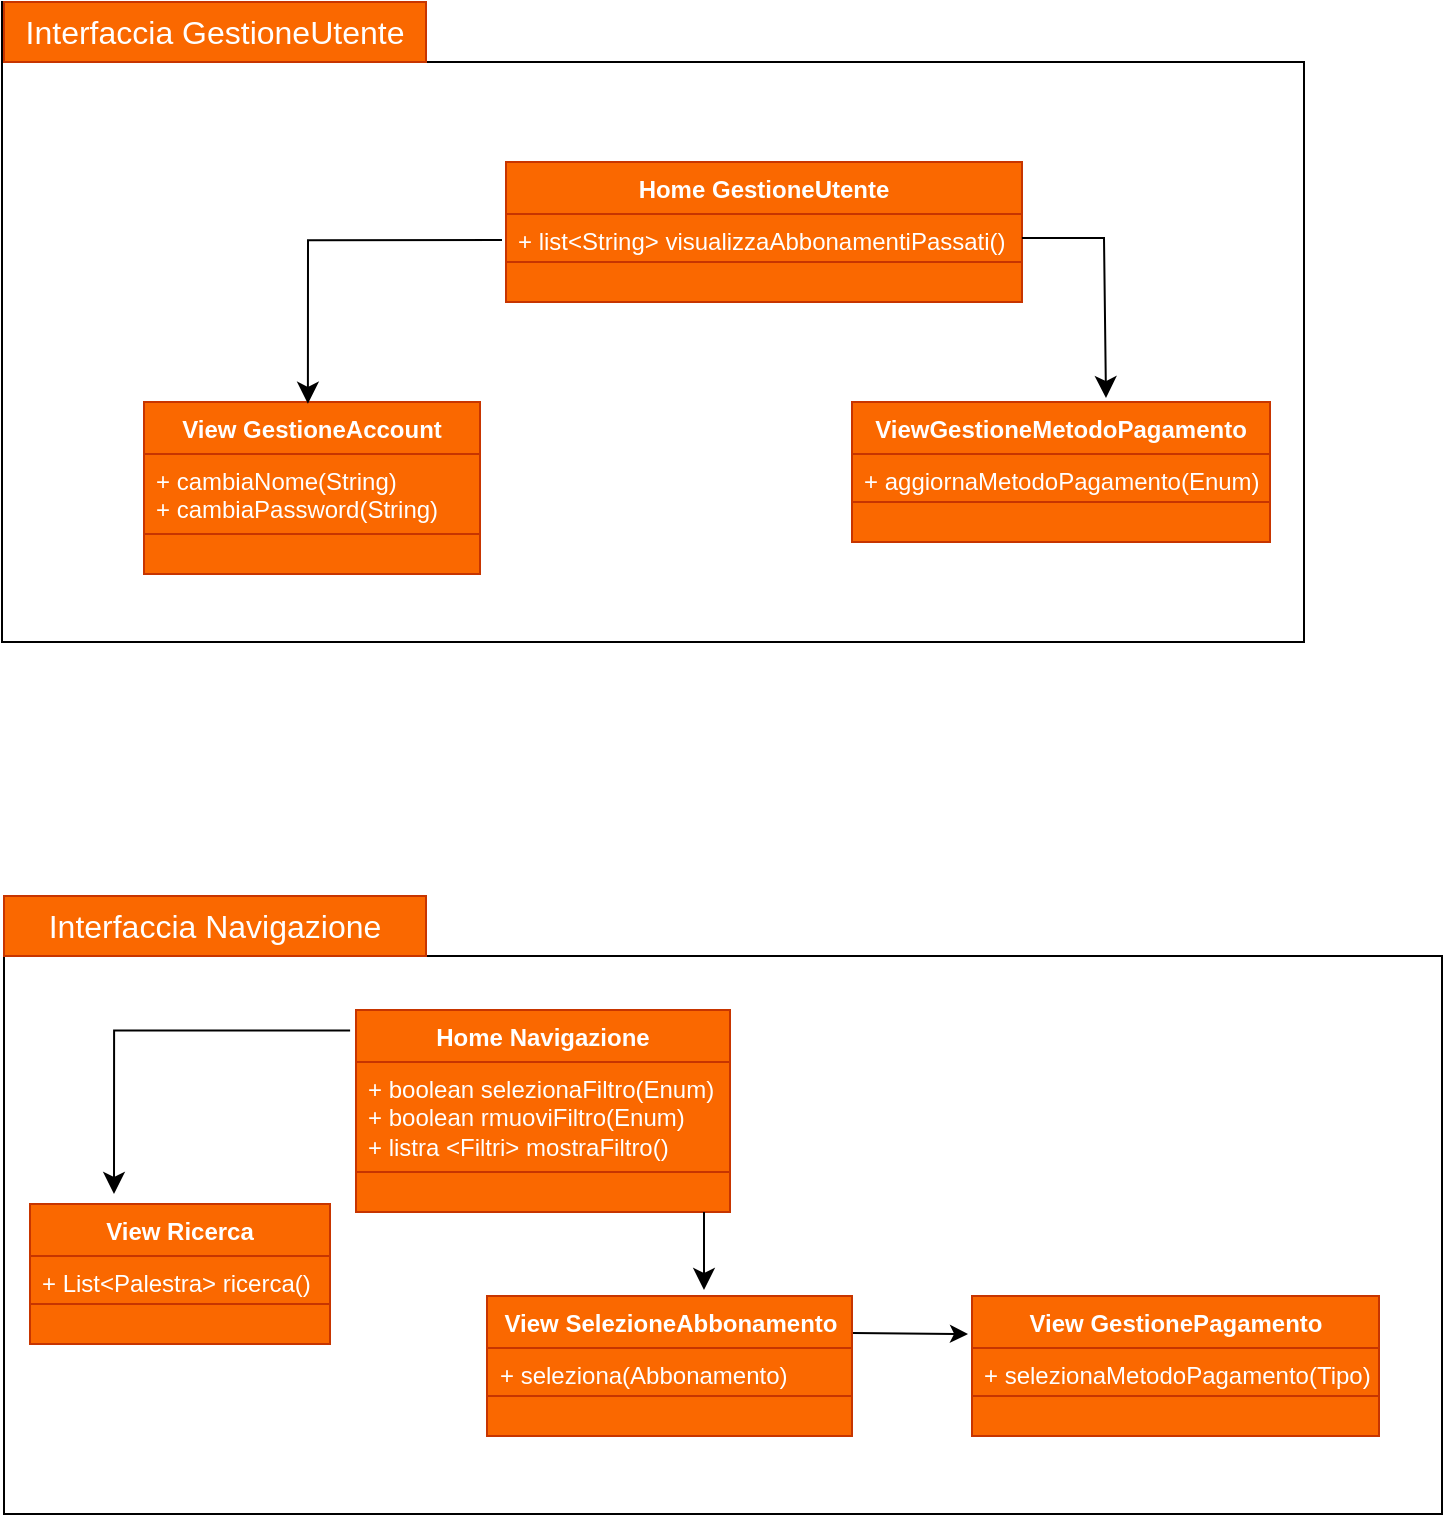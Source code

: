 <mxfile version="24.5.4" type="github">
  <diagram name="Pagina-1" id="o3CgOY3ZWr0jzI76rR7m">
    <mxGraphModel dx="651" dy="809" grid="0" gridSize="10" guides="1" tooltips="1" connect="1" arrows="1" fold="1" page="0" pageScale="1" pageWidth="827" pageHeight="1169" math="0" shadow="0">
      <root>
        <mxCell id="0" />
        <mxCell id="1" parent="0" />
        <mxCell id="HK-nCiQKvHDhyFePVv0y-1" value="" style="shape=folder;fontStyle=1;spacingTop=10;tabWidth=210;tabHeight=30;tabPosition=left;html=1;whiteSpace=wrap;" vertex="1" parent="1">
          <mxGeometry x="19" y="230" width="651" height="320" as="geometry" />
        </mxCell>
        <mxCell id="HK-nCiQKvHDhyFePVv0y-2" value="&lt;font color=&quot;#ffffff&quot;&gt;Interfaccia GestioneUtente&lt;/font&gt;" style="text;strokeColor=#C73500;fillColor=#fa6800;html=1;align=center;verticalAlign=middle;whiteSpace=wrap;rounded=0;fontSize=16;fontColor=#000000;" vertex="1" parent="1">
          <mxGeometry x="20" y="230" width="211" height="30" as="geometry" />
        </mxCell>
        <mxCell id="HK-nCiQKvHDhyFePVv0y-3" style="edgeStyle=none;curved=1;rounded=0;orthogonalLoop=1;jettySize=auto;html=1;exitX=0.5;exitY=0;exitDx=0;exitDy=0;fontSize=12;startSize=8;endSize=8;" edge="1" parent="1">
          <mxGeometry relative="1" as="geometry">
            <mxPoint x="434" y="314" as="sourcePoint" />
            <mxPoint x="434" y="314" as="targetPoint" />
          </mxGeometry>
        </mxCell>
        <mxCell id="HK-nCiQKvHDhyFePVv0y-4" value="&lt;font color=&quot;#ffffff&quot;&gt;View GestioneAccount&lt;br&gt;&lt;/font&gt;" style="swimlane;fontStyle=1;align=center;verticalAlign=top;childLayout=stackLayout;horizontal=1;startSize=26;horizontalStack=0;resizeParent=1;resizeParentMax=0;resizeLast=0;collapsible=1;marginBottom=0;whiteSpace=wrap;html=1;fillColor=#fa6800;fontColor=#000000;strokeColor=#C73500;" vertex="1" parent="1">
          <mxGeometry x="90" y="430" width="168" height="86" as="geometry" />
        </mxCell>
        <mxCell id="HK-nCiQKvHDhyFePVv0y-5" value="&lt;font color=&quot;#ffffff&quot;&gt;+ cambiaNome(String)&lt;/font&gt;&lt;div&gt;&lt;font color=&quot;#ffffff&quot;&gt;+ cambiaPassword(String)&lt;/font&gt;&lt;/div&gt;" style="text;strokeColor=#C73500;fillColor=#fa6800;align=left;verticalAlign=top;spacingLeft=4;spacingRight=4;overflow=hidden;rotatable=0;points=[[0,0.5],[1,0.5]];portConstraint=eastwest;whiteSpace=wrap;html=1;fontColor=#000000;" vertex="1" parent="HK-nCiQKvHDhyFePVv0y-4">
          <mxGeometry y="26" width="168" height="40" as="geometry" />
        </mxCell>
        <mxCell id="HK-nCiQKvHDhyFePVv0y-6" value="" style="line;strokeWidth=1;fillColor=#fa6800;align=left;verticalAlign=middle;spacingTop=-1;spacingLeft=3;spacingRight=3;rotatable=0;labelPosition=right;points=[];portConstraint=eastwest;strokeColor=#FF8000;fontColor=#000000;" vertex="1" parent="HK-nCiQKvHDhyFePVv0y-4">
          <mxGeometry y="66" width="168" as="geometry" />
        </mxCell>
        <mxCell id="HK-nCiQKvHDhyFePVv0y-7" value="&lt;div&gt;&lt;br&gt;&lt;/div&gt;&lt;div&gt;&lt;br&gt;&lt;/div&gt;" style="text;strokeColor=#C73500;fillColor=#fa6800;align=left;verticalAlign=top;spacingLeft=4;spacingRight=4;overflow=hidden;rotatable=0;points=[[0,0.5],[1,0.5]];portConstraint=eastwest;whiteSpace=wrap;html=1;fontColor=#000000;" vertex="1" parent="HK-nCiQKvHDhyFePVv0y-4">
          <mxGeometry y="66" width="168" height="20" as="geometry" />
        </mxCell>
        <mxCell id="HK-nCiQKvHDhyFePVv0y-8" value="&lt;font color=&quot;#ffffff&quot;&gt;ViewGestioneMetodoPagamento&lt;/font&gt;" style="swimlane;fontStyle=1;align=center;verticalAlign=top;childLayout=stackLayout;horizontal=1;startSize=26;horizontalStack=0;resizeParent=1;resizeParentMax=0;resizeLast=0;collapsible=1;marginBottom=0;whiteSpace=wrap;html=1;fillColor=#fa6800;fontColor=#000000;strokeColor=#C73500;" vertex="1" parent="1">
          <mxGeometry x="444" y="430" width="209" height="70" as="geometry" />
        </mxCell>
        <mxCell id="HK-nCiQKvHDhyFePVv0y-9" value="&lt;font color=&quot;#ffffff&quot;&gt;+ aggiornaMetodoPagamento(Enum)&lt;/font&gt;" style="text;strokeColor=#C73500;fillColor=#fa6800;align=left;verticalAlign=top;spacingLeft=4;spacingRight=4;overflow=hidden;rotatable=0;points=[[0,0.5],[1,0.5]];portConstraint=eastwest;whiteSpace=wrap;html=1;fontColor=#000000;" vertex="1" parent="HK-nCiQKvHDhyFePVv0y-8">
          <mxGeometry y="26" width="209" height="24" as="geometry" />
        </mxCell>
        <mxCell id="HK-nCiQKvHDhyFePVv0y-10" value="" style="line;strokeWidth=1;fillColor=#fa6800;align=left;verticalAlign=middle;spacingTop=-1;spacingLeft=3;spacingRight=3;rotatable=0;labelPosition=right;points=[];portConstraint=eastwest;strokeColor=#FF8000;fontColor=#000000;" vertex="1" parent="HK-nCiQKvHDhyFePVv0y-8">
          <mxGeometry y="50" width="209" as="geometry" />
        </mxCell>
        <mxCell id="HK-nCiQKvHDhyFePVv0y-11" value="&lt;div&gt;&lt;br&gt;&lt;/div&gt;&lt;div&gt;&lt;br&gt;&lt;/div&gt;" style="text;strokeColor=#C73500;fillColor=#fa6800;align=left;verticalAlign=top;spacingLeft=4;spacingRight=4;overflow=hidden;rotatable=0;points=[[0,0.5],[1,0.5]];portConstraint=eastwest;whiteSpace=wrap;html=1;fontColor=#000000;" vertex="1" parent="HK-nCiQKvHDhyFePVv0y-8">
          <mxGeometry y="50" width="209" height="20" as="geometry" />
        </mxCell>
        <mxCell id="HK-nCiQKvHDhyFePVv0y-12" value="&lt;font color=&quot;#ffffff&quot;&gt;Home GestioneUtente&lt;br&gt;&lt;/font&gt;" style="swimlane;fontStyle=1;align=center;verticalAlign=top;childLayout=stackLayout;horizontal=1;startSize=26;horizontalStack=0;resizeParent=1;resizeParentMax=0;resizeLast=0;collapsible=1;marginBottom=0;whiteSpace=wrap;html=1;fillColor=#fa6800;fontColor=#000000;strokeColor=#C73500;" vertex="1" parent="1">
          <mxGeometry x="271" y="310" width="258" height="70" as="geometry" />
        </mxCell>
        <mxCell id="HK-nCiQKvHDhyFePVv0y-13" value="&lt;font color=&quot;#ffffff&quot;&gt;+ list&amp;lt;String&amp;gt; visualizzaAbbonamentiPassati()&lt;/font&gt;" style="text;strokeColor=#C73500;fillColor=#fa6800;align=left;verticalAlign=top;spacingLeft=4;spacingRight=4;overflow=hidden;rotatable=0;points=[[0,0.5],[1,0.5]];portConstraint=eastwest;whiteSpace=wrap;html=1;fontColor=#000000;" vertex="1" parent="HK-nCiQKvHDhyFePVv0y-12">
          <mxGeometry y="26" width="258" height="24" as="geometry" />
        </mxCell>
        <mxCell id="HK-nCiQKvHDhyFePVv0y-14" value="" style="line;strokeWidth=1;fillColor=#fa6800;align=left;verticalAlign=middle;spacingTop=-1;spacingLeft=3;spacingRight=3;rotatable=0;labelPosition=right;points=[];portConstraint=eastwest;strokeColor=#FF8000;fontColor=#000000;" vertex="1" parent="HK-nCiQKvHDhyFePVv0y-12">
          <mxGeometry y="50" width="258" as="geometry" />
        </mxCell>
        <mxCell id="HK-nCiQKvHDhyFePVv0y-15" value="&lt;div&gt;&lt;br&gt;&lt;/div&gt;&lt;div&gt;&lt;br&gt;&lt;/div&gt;" style="text;strokeColor=#C73500;fillColor=#fa6800;align=left;verticalAlign=top;spacingLeft=4;spacingRight=4;overflow=hidden;rotatable=0;points=[[0,0.5],[1,0.5]];portConstraint=eastwest;whiteSpace=wrap;html=1;fontColor=#000000;" vertex="1" parent="HK-nCiQKvHDhyFePVv0y-12">
          <mxGeometry y="50" width="258" height="20" as="geometry" />
        </mxCell>
        <mxCell id="HK-nCiQKvHDhyFePVv0y-17" style="edgeStyle=none;curved=0;rounded=0;orthogonalLoop=1;jettySize=auto;html=1;exitX=1;exitY=0.5;exitDx=0;exitDy=0;fontSize=12;startSize=8;endSize=8;" edge="1" parent="1" source="HK-nCiQKvHDhyFePVv0y-13">
          <mxGeometry relative="1" as="geometry">
            <mxPoint x="571" y="428" as="targetPoint" />
            <Array as="points">
              <mxPoint x="570" y="348" />
            </Array>
          </mxGeometry>
        </mxCell>
        <mxCell id="HK-nCiQKvHDhyFePVv0y-18" style="edgeStyle=none;curved=0;rounded=0;orthogonalLoop=1;jettySize=auto;html=1;fontSize=12;startSize=8;endSize=8;entryX=0.613;entryY=0.025;entryDx=0;entryDy=0;entryPerimeter=0;" edge="1" parent="1">
          <mxGeometry relative="1" as="geometry">
            <mxPoint x="269" y="349" as="sourcePoint" />
            <mxPoint x="171.95" y="430.88" as="targetPoint" />
            <Array as="points">
              <mxPoint x="172" y="349.13" />
            </Array>
          </mxGeometry>
        </mxCell>
        <mxCell id="HK-nCiQKvHDhyFePVv0y-19" value="" style="shape=folder;fontStyle=1;spacingTop=10;tabWidth=210;tabHeight=30;tabPosition=left;html=1;whiteSpace=wrap;" vertex="1" parent="1">
          <mxGeometry x="20" y="677" width="719" height="309" as="geometry" />
        </mxCell>
        <mxCell id="HK-nCiQKvHDhyFePVv0y-20" value="&lt;font color=&quot;#ffffff&quot;&gt;Interfaccia Navigazione&lt;br&gt;&lt;/font&gt;" style="text;strokeColor=#C73500;fillColor=#fa6800;html=1;align=center;verticalAlign=middle;whiteSpace=wrap;rounded=0;fontSize=16;fontColor=#000000;" vertex="1" parent="1">
          <mxGeometry x="20" y="677" width="211" height="30" as="geometry" />
        </mxCell>
        <mxCell id="HK-nCiQKvHDhyFePVv0y-21" style="edgeStyle=none;curved=1;rounded=0;orthogonalLoop=1;jettySize=auto;html=1;exitX=0.5;exitY=0;exitDx=0;exitDy=0;fontSize=12;startSize=8;endSize=8;" edge="1" parent="1">
          <mxGeometry relative="1" as="geometry">
            <mxPoint x="435" y="713" as="sourcePoint" />
            <mxPoint x="435" y="713" as="targetPoint" />
          </mxGeometry>
        </mxCell>
        <mxCell id="HK-nCiQKvHDhyFePVv0y-22" value="&lt;font color=&quot;#ffffff&quot;&gt;Home Navigazione&lt;/font&gt;" style="swimlane;fontStyle=1;align=center;verticalAlign=top;childLayout=stackLayout;horizontal=1;startSize=26;horizontalStack=0;resizeParent=1;resizeParentMax=0;resizeLast=0;collapsible=1;marginBottom=0;whiteSpace=wrap;html=1;fillColor=#fa6800;fontColor=#000000;strokeColor=#C73500;" vertex="1" parent="1">
          <mxGeometry x="196" y="734" width="187" height="101" as="geometry" />
        </mxCell>
        <mxCell id="HK-nCiQKvHDhyFePVv0y-23" value="&lt;font color=&quot;#ffffff&quot;&gt;+ boolean selezionaFiltro(Enum)&lt;/font&gt;&lt;div&gt;&lt;font color=&quot;#ffffff&quot;&gt;+ boolean rmuoviFiltro(Enum)&lt;/font&gt;&lt;/div&gt;&lt;div&gt;&lt;font color=&quot;#ffffff&quot;&gt;+ listra &amp;lt;Filtri&amp;gt; mostraFiltro()&lt;/font&gt;&lt;/div&gt;" style="text;strokeColor=#C73500;fillColor=#fa6800;align=left;verticalAlign=top;spacingLeft=4;spacingRight=4;overflow=hidden;rotatable=0;points=[[0,0.5],[1,0.5]];portConstraint=eastwest;whiteSpace=wrap;html=1;fontColor=#000000;" vertex="1" parent="HK-nCiQKvHDhyFePVv0y-22">
          <mxGeometry y="26" width="187" height="55" as="geometry" />
        </mxCell>
        <mxCell id="HK-nCiQKvHDhyFePVv0y-24" value="" style="line;strokeWidth=1;fillColor=#fa6800;align=left;verticalAlign=middle;spacingTop=-1;spacingLeft=3;spacingRight=3;rotatable=0;labelPosition=right;points=[];portConstraint=eastwest;strokeColor=#FF8000;fontColor=#000000;" vertex="1" parent="HK-nCiQKvHDhyFePVv0y-22">
          <mxGeometry y="81" width="187" as="geometry" />
        </mxCell>
        <mxCell id="HK-nCiQKvHDhyFePVv0y-25" value="&lt;div&gt;&lt;br&gt;&lt;/div&gt;&lt;div&gt;&lt;br&gt;&lt;/div&gt;" style="text;strokeColor=#C73500;fillColor=#fa6800;align=left;verticalAlign=top;spacingLeft=4;spacingRight=4;overflow=hidden;rotatable=0;points=[[0,0.5],[1,0.5]];portConstraint=eastwest;whiteSpace=wrap;html=1;fontColor=#000000;" vertex="1" parent="HK-nCiQKvHDhyFePVv0y-22">
          <mxGeometry y="81" width="187" height="20" as="geometry" />
        </mxCell>
        <mxCell id="HK-nCiQKvHDhyFePVv0y-27" style="edgeStyle=none;curved=0;rounded=0;orthogonalLoop=1;jettySize=auto;html=1;fontSize=12;startSize=8;endSize=8;" edge="1" parent="1">
          <mxGeometry relative="1" as="geometry">
            <mxPoint x="370" y="874" as="targetPoint" />
            <Array as="points">
              <mxPoint x="370" y="854" />
            </Array>
            <mxPoint x="370" y="835" as="sourcePoint" />
          </mxGeometry>
        </mxCell>
        <mxCell id="HK-nCiQKvHDhyFePVv0y-28" style="edgeStyle=none;curved=0;rounded=0;orthogonalLoop=1;jettySize=auto;html=1;fontSize=12;startSize=8;endSize=8;entryX=0.613;entryY=0.025;entryDx=0;entryDy=0;entryPerimeter=0;" edge="1" parent="1">
          <mxGeometry relative="1" as="geometry">
            <mxPoint x="193.05" y="744.25" as="sourcePoint" />
            <mxPoint x="75.0" y="826" as="targetPoint" />
            <Array as="points">
              <mxPoint x="75.05" y="744.25" />
            </Array>
          </mxGeometry>
        </mxCell>
        <mxCell id="HK-nCiQKvHDhyFePVv0y-29" value="&lt;font color=&quot;#ffffff&quot;&gt;View Ricerca&lt;/font&gt;" style="swimlane;fontStyle=1;align=center;verticalAlign=top;childLayout=stackLayout;horizontal=1;startSize=26;horizontalStack=0;resizeParent=1;resizeParentMax=0;resizeLast=0;collapsible=1;marginBottom=0;whiteSpace=wrap;html=1;fillColor=#fa6800;fontColor=#000000;strokeColor=#C73500;" vertex="1" parent="1">
          <mxGeometry x="33" y="831" width="150" height="70" as="geometry" />
        </mxCell>
        <mxCell id="HK-nCiQKvHDhyFePVv0y-30" value="&lt;font color=&quot;#ffffff&quot;&gt;+ List&amp;lt;Palestra&amp;gt; ricerca()&lt;/font&gt;" style="text;strokeColor=#C73500;fillColor=#fa6800;align=left;verticalAlign=top;spacingLeft=4;spacingRight=4;overflow=hidden;rotatable=0;points=[[0,0.5],[1,0.5]];portConstraint=eastwest;whiteSpace=wrap;html=1;fontColor=#000000;" vertex="1" parent="HK-nCiQKvHDhyFePVv0y-29">
          <mxGeometry y="26" width="150" height="24" as="geometry" />
        </mxCell>
        <mxCell id="HK-nCiQKvHDhyFePVv0y-31" value="" style="line;strokeWidth=1;fillColor=#fa6800;align=left;verticalAlign=middle;spacingTop=-1;spacingLeft=3;spacingRight=3;rotatable=0;labelPosition=right;points=[];portConstraint=eastwest;strokeColor=#FF8000;fontColor=#000000;" vertex="1" parent="HK-nCiQKvHDhyFePVv0y-29">
          <mxGeometry y="50" width="150" as="geometry" />
        </mxCell>
        <mxCell id="HK-nCiQKvHDhyFePVv0y-32" value="&lt;div&gt;&lt;br&gt;&lt;/div&gt;&lt;div&gt;&lt;br&gt;&lt;/div&gt;" style="text;strokeColor=#C73500;fillColor=#fa6800;align=left;verticalAlign=top;spacingLeft=4;spacingRight=4;overflow=hidden;rotatable=0;points=[[0,0.5],[1,0.5]];portConstraint=eastwest;whiteSpace=wrap;html=1;fontColor=#000000;" vertex="1" parent="HK-nCiQKvHDhyFePVv0y-29">
          <mxGeometry y="50" width="150" height="20" as="geometry" />
        </mxCell>
        <mxCell id="HK-nCiQKvHDhyFePVv0y-33" value="&lt;font color=&quot;#ffffff&quot;&gt;View SelezioneAbbonamento&lt;br&gt;&lt;/font&gt;" style="swimlane;fontStyle=1;align=center;verticalAlign=top;childLayout=stackLayout;horizontal=1;startSize=26;horizontalStack=0;resizeParent=1;resizeParentMax=0;resizeLast=0;collapsible=1;marginBottom=0;whiteSpace=wrap;html=1;fillColor=#fa6800;fontColor=#000000;strokeColor=#C73500;" vertex="1" parent="1">
          <mxGeometry x="261.5" y="877" width="182.5" height="70" as="geometry" />
        </mxCell>
        <mxCell id="HK-nCiQKvHDhyFePVv0y-34" value="&lt;font color=&quot;#ffffff&quot;&gt;+ seleziona(Abbonamento)&lt;/font&gt;" style="text;strokeColor=#C73500;fillColor=#fa6800;align=left;verticalAlign=top;spacingLeft=4;spacingRight=4;overflow=hidden;rotatable=0;points=[[0,0.5],[1,0.5]];portConstraint=eastwest;whiteSpace=wrap;html=1;fontColor=#000000;" vertex="1" parent="HK-nCiQKvHDhyFePVv0y-33">
          <mxGeometry y="26" width="182.5" height="24" as="geometry" />
        </mxCell>
        <mxCell id="HK-nCiQKvHDhyFePVv0y-35" value="" style="line;strokeWidth=1;fillColor=#fa6800;align=left;verticalAlign=middle;spacingTop=-1;spacingLeft=3;spacingRight=3;rotatable=0;labelPosition=right;points=[];portConstraint=eastwest;strokeColor=#FF8000;fontColor=#000000;" vertex="1" parent="HK-nCiQKvHDhyFePVv0y-33">
          <mxGeometry y="50" width="182.5" as="geometry" />
        </mxCell>
        <mxCell id="HK-nCiQKvHDhyFePVv0y-36" value="&lt;div&gt;&lt;br&gt;&lt;/div&gt;&lt;div&gt;&lt;br&gt;&lt;/div&gt;" style="text;strokeColor=#C73500;fillColor=#fa6800;align=left;verticalAlign=top;spacingLeft=4;spacingRight=4;overflow=hidden;rotatable=0;points=[[0,0.5],[1,0.5]];portConstraint=eastwest;whiteSpace=wrap;html=1;fontColor=#000000;" vertex="1" parent="HK-nCiQKvHDhyFePVv0y-33">
          <mxGeometry y="50" width="182.5" height="20" as="geometry" />
        </mxCell>
        <mxCell id="HK-nCiQKvHDhyFePVv0y-37" value="&lt;font color=&quot;#ffffff&quot;&gt;View GestionePagamento&lt;/font&gt;" style="swimlane;fontStyle=1;align=center;verticalAlign=top;childLayout=stackLayout;horizontal=1;startSize=26;horizontalStack=0;resizeParent=1;resizeParentMax=0;resizeLast=0;collapsible=1;marginBottom=0;whiteSpace=wrap;html=1;fillColor=#fa6800;fontColor=#000000;strokeColor=#C73500;" vertex="1" parent="1">
          <mxGeometry x="504" y="877" width="203.5" height="70" as="geometry" />
        </mxCell>
        <mxCell id="HK-nCiQKvHDhyFePVv0y-38" value="&lt;font color=&quot;#ffffff&quot;&gt;+ selezionaMetodoPagamento(Tipo)&lt;/font&gt;" style="text;strokeColor=#C73500;fillColor=#fa6800;align=left;verticalAlign=top;spacingLeft=4;spacingRight=4;overflow=hidden;rotatable=0;points=[[0,0.5],[1,0.5]];portConstraint=eastwest;whiteSpace=wrap;html=1;fontColor=#000000;" vertex="1" parent="HK-nCiQKvHDhyFePVv0y-37">
          <mxGeometry y="26" width="203.5" height="24" as="geometry" />
        </mxCell>
        <mxCell id="HK-nCiQKvHDhyFePVv0y-39" value="" style="line;strokeWidth=1;fillColor=#fa6800;align=left;verticalAlign=middle;spacingTop=-1;spacingLeft=3;spacingRight=3;rotatable=0;labelPosition=right;points=[];portConstraint=eastwest;strokeColor=#FF8000;fontColor=#000000;" vertex="1" parent="HK-nCiQKvHDhyFePVv0y-37">
          <mxGeometry y="50" width="203.5" as="geometry" />
        </mxCell>
        <mxCell id="HK-nCiQKvHDhyFePVv0y-40" value="&lt;div&gt;&lt;br&gt;&lt;/div&gt;&lt;div&gt;&lt;br&gt;&lt;/div&gt;" style="text;strokeColor=#C73500;fillColor=#fa6800;align=left;verticalAlign=top;spacingLeft=4;spacingRight=4;overflow=hidden;rotatable=0;points=[[0,0.5],[1,0.5]];portConstraint=eastwest;whiteSpace=wrap;html=1;fontColor=#000000;" vertex="1" parent="HK-nCiQKvHDhyFePVv0y-37">
          <mxGeometry y="50" width="203.5" height="20" as="geometry" />
        </mxCell>
        <mxCell id="HK-nCiQKvHDhyFePVv0y-41" value="" style="endArrow=classic;html=1;rounded=0;" edge="1" parent="1">
          <mxGeometry width="50" height="50" relative="1" as="geometry">
            <mxPoint x="444.5" y="895.5" as="sourcePoint" />
            <mxPoint x="502" y="896" as="targetPoint" />
          </mxGeometry>
        </mxCell>
      </root>
    </mxGraphModel>
  </diagram>
</mxfile>
